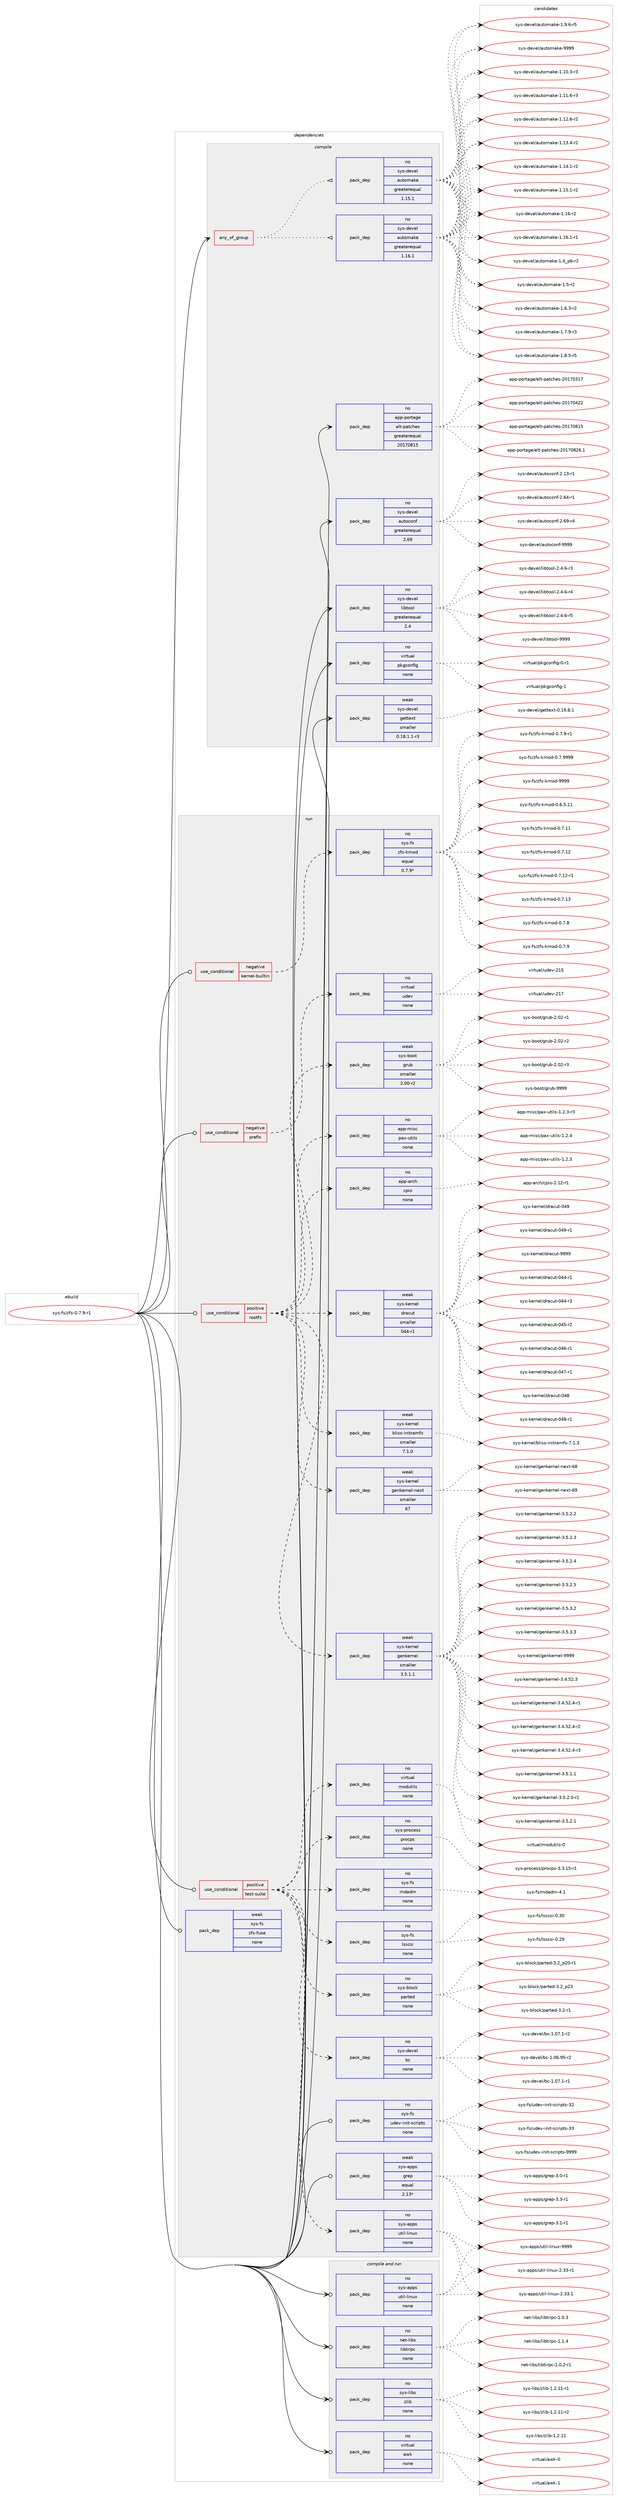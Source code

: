 digraph prolog {

# *************
# Graph options
# *************

newrank=true;
concentrate=true;
compound=true;
graph [rankdir=LR,fontname=Helvetica,fontsize=10,ranksep=1.5];#, ranksep=2.5, nodesep=0.2];
edge  [arrowhead=vee];
node  [fontname=Helvetica,fontsize=10];

# **********
# The ebuild
# **********

subgraph cluster_leftcol {
color=gray;
rank=same;
label=<<i>ebuild</i>>;
id [label="sys-fs/zfs-0.7.9-r1", color=red, width=4, href="../sys-fs/zfs-0.7.9-r1.svg"];
}

# ****************
# The dependencies
# ****************

subgraph cluster_midcol {
color=gray;
label=<<i>dependencies</i>>;
subgraph cluster_compile {
fillcolor="#eeeeee";
style=filled;
label=<<i>compile</i>>;
subgraph any27549 {
dependency1733704 [label=<<TABLE BORDER="0" CELLBORDER="1" CELLSPACING="0" CELLPADDING="4"><TR><TD CELLPADDING="10">any_of_group</TD></TR></TABLE>>, shape=none, color=red];subgraph pack1244261 {
dependency1733705 [label=<<TABLE BORDER="0" CELLBORDER="1" CELLSPACING="0" CELLPADDING="4" WIDTH="220"><TR><TD ROWSPAN="6" CELLPADDING="30">pack_dep</TD></TR><TR><TD WIDTH="110">no</TD></TR><TR><TD>sys-devel</TD></TR><TR><TD>automake</TD></TR><TR><TD>greaterequal</TD></TR><TR><TD>1.16.1</TD></TR></TABLE>>, shape=none, color=blue];
}
dependency1733704:e -> dependency1733705:w [weight=20,style="dotted",arrowhead="oinv"];
subgraph pack1244262 {
dependency1733706 [label=<<TABLE BORDER="0" CELLBORDER="1" CELLSPACING="0" CELLPADDING="4" WIDTH="220"><TR><TD ROWSPAN="6" CELLPADDING="30">pack_dep</TD></TR><TR><TD WIDTH="110">no</TD></TR><TR><TD>sys-devel</TD></TR><TR><TD>automake</TD></TR><TR><TD>greaterequal</TD></TR><TR><TD>1.15.1</TD></TR></TABLE>>, shape=none, color=blue];
}
dependency1733704:e -> dependency1733706:w [weight=20,style="dotted",arrowhead="oinv"];
}
id:e -> dependency1733704:w [weight=20,style="solid",arrowhead="vee"];
subgraph pack1244263 {
dependency1733707 [label=<<TABLE BORDER="0" CELLBORDER="1" CELLSPACING="0" CELLPADDING="4" WIDTH="220"><TR><TD ROWSPAN="6" CELLPADDING="30">pack_dep</TD></TR><TR><TD WIDTH="110">no</TD></TR><TR><TD>app-portage</TD></TR><TR><TD>elt-patches</TD></TR><TR><TD>greaterequal</TD></TR><TR><TD>20170815</TD></TR></TABLE>>, shape=none, color=blue];
}
id:e -> dependency1733707:w [weight=20,style="solid",arrowhead="vee"];
subgraph pack1244264 {
dependency1733708 [label=<<TABLE BORDER="0" CELLBORDER="1" CELLSPACING="0" CELLPADDING="4" WIDTH="220"><TR><TD ROWSPAN="6" CELLPADDING="30">pack_dep</TD></TR><TR><TD WIDTH="110">no</TD></TR><TR><TD>sys-devel</TD></TR><TR><TD>autoconf</TD></TR><TR><TD>greaterequal</TD></TR><TR><TD>2.69</TD></TR></TABLE>>, shape=none, color=blue];
}
id:e -> dependency1733708:w [weight=20,style="solid",arrowhead="vee"];
subgraph pack1244265 {
dependency1733709 [label=<<TABLE BORDER="0" CELLBORDER="1" CELLSPACING="0" CELLPADDING="4" WIDTH="220"><TR><TD ROWSPAN="6" CELLPADDING="30">pack_dep</TD></TR><TR><TD WIDTH="110">no</TD></TR><TR><TD>sys-devel</TD></TR><TR><TD>libtool</TD></TR><TR><TD>greaterequal</TD></TR><TR><TD>2.4</TD></TR></TABLE>>, shape=none, color=blue];
}
id:e -> dependency1733709:w [weight=20,style="solid",arrowhead="vee"];
subgraph pack1244266 {
dependency1733710 [label=<<TABLE BORDER="0" CELLBORDER="1" CELLSPACING="0" CELLPADDING="4" WIDTH="220"><TR><TD ROWSPAN="6" CELLPADDING="30">pack_dep</TD></TR><TR><TD WIDTH="110">no</TD></TR><TR><TD>virtual</TD></TR><TR><TD>pkgconfig</TD></TR><TR><TD>none</TD></TR><TR><TD></TD></TR></TABLE>>, shape=none, color=blue];
}
id:e -> dependency1733710:w [weight=20,style="solid",arrowhead="vee"];
subgraph pack1244267 {
dependency1733711 [label=<<TABLE BORDER="0" CELLBORDER="1" CELLSPACING="0" CELLPADDING="4" WIDTH="220"><TR><TD ROWSPAN="6" CELLPADDING="30">pack_dep</TD></TR><TR><TD WIDTH="110">weak</TD></TR><TR><TD>sys-devel</TD></TR><TR><TD>gettext</TD></TR><TR><TD>smaller</TD></TR><TR><TD>0.18.1.1-r3</TD></TR></TABLE>>, shape=none, color=blue];
}
id:e -> dependency1733711:w [weight=20,style="solid",arrowhead="vee"];
}
subgraph cluster_compileandrun {
fillcolor="#eeeeee";
style=filled;
label=<<i>compile and run</i>>;
subgraph pack1244268 {
dependency1733712 [label=<<TABLE BORDER="0" CELLBORDER="1" CELLSPACING="0" CELLPADDING="4" WIDTH="220"><TR><TD ROWSPAN="6" CELLPADDING="30">pack_dep</TD></TR><TR><TD WIDTH="110">no</TD></TR><TR><TD>net-libs</TD></TR><TR><TD>libtirpc</TD></TR><TR><TD>none</TD></TR><TR><TD></TD></TR></TABLE>>, shape=none, color=blue];
}
id:e -> dependency1733712:w [weight=20,style="solid",arrowhead="odotvee"];
subgraph pack1244269 {
dependency1733713 [label=<<TABLE BORDER="0" CELLBORDER="1" CELLSPACING="0" CELLPADDING="4" WIDTH="220"><TR><TD ROWSPAN="6" CELLPADDING="30">pack_dep</TD></TR><TR><TD WIDTH="110">no</TD></TR><TR><TD>sys-apps</TD></TR><TR><TD>util-linux</TD></TR><TR><TD>none</TD></TR><TR><TD></TD></TR></TABLE>>, shape=none, color=blue];
}
id:e -> dependency1733713:w [weight=20,style="solid",arrowhead="odotvee"];
subgraph pack1244270 {
dependency1733714 [label=<<TABLE BORDER="0" CELLBORDER="1" CELLSPACING="0" CELLPADDING="4" WIDTH="220"><TR><TD ROWSPAN="6" CELLPADDING="30">pack_dep</TD></TR><TR><TD WIDTH="110">no</TD></TR><TR><TD>sys-libs</TD></TR><TR><TD>zlib</TD></TR><TR><TD>none</TD></TR><TR><TD></TD></TR></TABLE>>, shape=none, color=blue];
}
id:e -> dependency1733714:w [weight=20,style="solid",arrowhead="odotvee"];
subgraph pack1244271 {
dependency1733715 [label=<<TABLE BORDER="0" CELLBORDER="1" CELLSPACING="0" CELLPADDING="4" WIDTH="220"><TR><TD ROWSPAN="6" CELLPADDING="30">pack_dep</TD></TR><TR><TD WIDTH="110">no</TD></TR><TR><TD>virtual</TD></TR><TR><TD>awk</TD></TR><TR><TD>none</TD></TR><TR><TD></TD></TR></TABLE>>, shape=none, color=blue];
}
id:e -> dependency1733715:w [weight=20,style="solid",arrowhead="odotvee"];
}
subgraph cluster_run {
fillcolor="#eeeeee";
style=filled;
label=<<i>run</i>>;
subgraph cond460976 {
dependency1733716 [label=<<TABLE BORDER="0" CELLBORDER="1" CELLSPACING="0" CELLPADDING="4"><TR><TD ROWSPAN="3" CELLPADDING="10">use_conditional</TD></TR><TR><TD>negative</TD></TR><TR><TD>kernel-builtin</TD></TR></TABLE>>, shape=none, color=red];
subgraph pack1244272 {
dependency1733717 [label=<<TABLE BORDER="0" CELLBORDER="1" CELLSPACING="0" CELLPADDING="4" WIDTH="220"><TR><TD ROWSPAN="6" CELLPADDING="30">pack_dep</TD></TR><TR><TD WIDTH="110">no</TD></TR><TR><TD>sys-fs</TD></TR><TR><TD>zfs-kmod</TD></TR><TR><TD>equal</TD></TR><TR><TD>0.7.9*</TD></TR></TABLE>>, shape=none, color=blue];
}
dependency1733716:e -> dependency1733717:w [weight=20,style="dashed",arrowhead="vee"];
}
id:e -> dependency1733716:w [weight=20,style="solid",arrowhead="odot"];
subgraph cond460977 {
dependency1733718 [label=<<TABLE BORDER="0" CELLBORDER="1" CELLSPACING="0" CELLPADDING="4"><TR><TD ROWSPAN="3" CELLPADDING="10">use_conditional</TD></TR><TR><TD>negative</TD></TR><TR><TD>prefix</TD></TR></TABLE>>, shape=none, color=red];
subgraph pack1244273 {
dependency1733719 [label=<<TABLE BORDER="0" CELLBORDER="1" CELLSPACING="0" CELLPADDING="4" WIDTH="220"><TR><TD ROWSPAN="6" CELLPADDING="30">pack_dep</TD></TR><TR><TD WIDTH="110">no</TD></TR><TR><TD>virtual</TD></TR><TR><TD>udev</TD></TR><TR><TD>none</TD></TR><TR><TD></TD></TR></TABLE>>, shape=none, color=blue];
}
dependency1733718:e -> dependency1733719:w [weight=20,style="dashed",arrowhead="vee"];
}
id:e -> dependency1733718:w [weight=20,style="solid",arrowhead="odot"];
subgraph cond460978 {
dependency1733720 [label=<<TABLE BORDER="0" CELLBORDER="1" CELLSPACING="0" CELLPADDING="4"><TR><TD ROWSPAN="3" CELLPADDING="10">use_conditional</TD></TR><TR><TD>positive</TD></TR><TR><TD>rootfs</TD></TR></TABLE>>, shape=none, color=red];
subgraph pack1244274 {
dependency1733721 [label=<<TABLE BORDER="0" CELLBORDER="1" CELLSPACING="0" CELLPADDING="4" WIDTH="220"><TR><TD ROWSPAN="6" CELLPADDING="30">pack_dep</TD></TR><TR><TD WIDTH="110">no</TD></TR><TR><TD>app-arch</TD></TR><TR><TD>cpio</TD></TR><TR><TD>none</TD></TR><TR><TD></TD></TR></TABLE>>, shape=none, color=blue];
}
dependency1733720:e -> dependency1733721:w [weight=20,style="dashed",arrowhead="vee"];
subgraph pack1244275 {
dependency1733722 [label=<<TABLE BORDER="0" CELLBORDER="1" CELLSPACING="0" CELLPADDING="4" WIDTH="220"><TR><TD ROWSPAN="6" CELLPADDING="30">pack_dep</TD></TR><TR><TD WIDTH="110">no</TD></TR><TR><TD>app-misc</TD></TR><TR><TD>pax-utils</TD></TR><TR><TD>none</TD></TR><TR><TD></TD></TR></TABLE>>, shape=none, color=blue];
}
dependency1733720:e -> dependency1733722:w [weight=20,style="dashed",arrowhead="vee"];
subgraph pack1244276 {
dependency1733723 [label=<<TABLE BORDER="0" CELLBORDER="1" CELLSPACING="0" CELLPADDING="4" WIDTH="220"><TR><TD ROWSPAN="6" CELLPADDING="30">pack_dep</TD></TR><TR><TD WIDTH="110">weak</TD></TR><TR><TD>sys-boot</TD></TR><TR><TD>grub</TD></TR><TR><TD>smaller</TD></TR><TR><TD>2.00-r2</TD></TR></TABLE>>, shape=none, color=blue];
}
dependency1733720:e -> dependency1733723:w [weight=20,style="dashed",arrowhead="vee"];
subgraph pack1244277 {
dependency1733724 [label=<<TABLE BORDER="0" CELLBORDER="1" CELLSPACING="0" CELLPADDING="4" WIDTH="220"><TR><TD ROWSPAN="6" CELLPADDING="30">pack_dep</TD></TR><TR><TD WIDTH="110">weak</TD></TR><TR><TD>sys-kernel</TD></TR><TR><TD>genkernel</TD></TR><TR><TD>smaller</TD></TR><TR><TD>3.5.1.1</TD></TR></TABLE>>, shape=none, color=blue];
}
dependency1733720:e -> dependency1733724:w [weight=20,style="dashed",arrowhead="vee"];
subgraph pack1244278 {
dependency1733725 [label=<<TABLE BORDER="0" CELLBORDER="1" CELLSPACING="0" CELLPADDING="4" WIDTH="220"><TR><TD ROWSPAN="6" CELLPADDING="30">pack_dep</TD></TR><TR><TD WIDTH="110">weak</TD></TR><TR><TD>sys-kernel</TD></TR><TR><TD>genkernel-next</TD></TR><TR><TD>smaller</TD></TR><TR><TD>67</TD></TR></TABLE>>, shape=none, color=blue];
}
dependency1733720:e -> dependency1733725:w [weight=20,style="dashed",arrowhead="vee"];
subgraph pack1244279 {
dependency1733726 [label=<<TABLE BORDER="0" CELLBORDER="1" CELLSPACING="0" CELLPADDING="4" WIDTH="220"><TR><TD ROWSPAN="6" CELLPADDING="30">pack_dep</TD></TR><TR><TD WIDTH="110">weak</TD></TR><TR><TD>sys-kernel</TD></TR><TR><TD>bliss-initramfs</TD></TR><TR><TD>smaller</TD></TR><TR><TD>7.1.0</TD></TR></TABLE>>, shape=none, color=blue];
}
dependency1733720:e -> dependency1733726:w [weight=20,style="dashed",arrowhead="vee"];
subgraph pack1244280 {
dependency1733727 [label=<<TABLE BORDER="0" CELLBORDER="1" CELLSPACING="0" CELLPADDING="4" WIDTH="220"><TR><TD ROWSPAN="6" CELLPADDING="30">pack_dep</TD></TR><TR><TD WIDTH="110">weak</TD></TR><TR><TD>sys-kernel</TD></TR><TR><TD>dracut</TD></TR><TR><TD>smaller</TD></TR><TR><TD>044-r1</TD></TR></TABLE>>, shape=none, color=blue];
}
dependency1733720:e -> dependency1733727:w [weight=20,style="dashed",arrowhead="vee"];
}
id:e -> dependency1733720:w [weight=20,style="solid",arrowhead="odot"];
subgraph cond460979 {
dependency1733728 [label=<<TABLE BORDER="0" CELLBORDER="1" CELLSPACING="0" CELLPADDING="4"><TR><TD ROWSPAN="3" CELLPADDING="10">use_conditional</TD></TR><TR><TD>positive</TD></TR><TR><TD>test-suite</TD></TR></TABLE>>, shape=none, color=red];
subgraph pack1244281 {
dependency1733729 [label=<<TABLE BORDER="0" CELLBORDER="1" CELLSPACING="0" CELLPADDING="4" WIDTH="220"><TR><TD ROWSPAN="6" CELLPADDING="30">pack_dep</TD></TR><TR><TD WIDTH="110">no</TD></TR><TR><TD>sys-apps</TD></TR><TR><TD>util-linux</TD></TR><TR><TD>none</TD></TR><TR><TD></TD></TR></TABLE>>, shape=none, color=blue];
}
dependency1733728:e -> dependency1733729:w [weight=20,style="dashed",arrowhead="vee"];
subgraph pack1244282 {
dependency1733730 [label=<<TABLE BORDER="0" CELLBORDER="1" CELLSPACING="0" CELLPADDING="4" WIDTH="220"><TR><TD ROWSPAN="6" CELLPADDING="30">pack_dep</TD></TR><TR><TD WIDTH="110">no</TD></TR><TR><TD>sys-devel</TD></TR><TR><TD>bc</TD></TR><TR><TD>none</TD></TR><TR><TD></TD></TR></TABLE>>, shape=none, color=blue];
}
dependency1733728:e -> dependency1733730:w [weight=20,style="dashed",arrowhead="vee"];
subgraph pack1244283 {
dependency1733731 [label=<<TABLE BORDER="0" CELLBORDER="1" CELLSPACING="0" CELLPADDING="4" WIDTH="220"><TR><TD ROWSPAN="6" CELLPADDING="30">pack_dep</TD></TR><TR><TD WIDTH="110">no</TD></TR><TR><TD>sys-block</TD></TR><TR><TD>parted</TD></TR><TR><TD>none</TD></TR><TR><TD></TD></TR></TABLE>>, shape=none, color=blue];
}
dependency1733728:e -> dependency1733731:w [weight=20,style="dashed",arrowhead="vee"];
subgraph pack1244284 {
dependency1733732 [label=<<TABLE BORDER="0" CELLBORDER="1" CELLSPACING="0" CELLPADDING="4" WIDTH="220"><TR><TD ROWSPAN="6" CELLPADDING="30">pack_dep</TD></TR><TR><TD WIDTH="110">no</TD></TR><TR><TD>sys-fs</TD></TR><TR><TD>lsscsi</TD></TR><TR><TD>none</TD></TR><TR><TD></TD></TR></TABLE>>, shape=none, color=blue];
}
dependency1733728:e -> dependency1733732:w [weight=20,style="dashed",arrowhead="vee"];
subgraph pack1244285 {
dependency1733733 [label=<<TABLE BORDER="0" CELLBORDER="1" CELLSPACING="0" CELLPADDING="4" WIDTH="220"><TR><TD ROWSPAN="6" CELLPADDING="30">pack_dep</TD></TR><TR><TD WIDTH="110">no</TD></TR><TR><TD>sys-fs</TD></TR><TR><TD>mdadm</TD></TR><TR><TD>none</TD></TR><TR><TD></TD></TR></TABLE>>, shape=none, color=blue];
}
dependency1733728:e -> dependency1733733:w [weight=20,style="dashed",arrowhead="vee"];
subgraph pack1244286 {
dependency1733734 [label=<<TABLE BORDER="0" CELLBORDER="1" CELLSPACING="0" CELLPADDING="4" WIDTH="220"><TR><TD ROWSPAN="6" CELLPADDING="30">pack_dep</TD></TR><TR><TD WIDTH="110">no</TD></TR><TR><TD>sys-process</TD></TR><TR><TD>procps</TD></TR><TR><TD>none</TD></TR><TR><TD></TD></TR></TABLE>>, shape=none, color=blue];
}
dependency1733728:e -> dependency1733734:w [weight=20,style="dashed",arrowhead="vee"];
subgraph pack1244287 {
dependency1733735 [label=<<TABLE BORDER="0" CELLBORDER="1" CELLSPACING="0" CELLPADDING="4" WIDTH="220"><TR><TD ROWSPAN="6" CELLPADDING="30">pack_dep</TD></TR><TR><TD WIDTH="110">no</TD></TR><TR><TD>virtual</TD></TR><TR><TD>modutils</TD></TR><TR><TD>none</TD></TR><TR><TD></TD></TR></TABLE>>, shape=none, color=blue];
}
dependency1733728:e -> dependency1733735:w [weight=20,style="dashed",arrowhead="vee"];
}
id:e -> dependency1733728:w [weight=20,style="solid",arrowhead="odot"];
subgraph pack1244288 {
dependency1733736 [label=<<TABLE BORDER="0" CELLBORDER="1" CELLSPACING="0" CELLPADDING="4" WIDTH="220"><TR><TD ROWSPAN="6" CELLPADDING="30">pack_dep</TD></TR><TR><TD WIDTH="110">no</TD></TR><TR><TD>sys-fs</TD></TR><TR><TD>udev-init-scripts</TD></TR><TR><TD>none</TD></TR><TR><TD></TD></TR></TABLE>>, shape=none, color=blue];
}
id:e -> dependency1733736:w [weight=20,style="solid",arrowhead="odot"];
subgraph pack1244289 {
dependency1733737 [label=<<TABLE BORDER="0" CELLBORDER="1" CELLSPACING="0" CELLPADDING="4" WIDTH="220"><TR><TD ROWSPAN="6" CELLPADDING="30">pack_dep</TD></TR><TR><TD WIDTH="110">weak</TD></TR><TR><TD>sys-apps</TD></TR><TR><TD>grep</TD></TR><TR><TD>equal</TD></TR><TR><TD>2.13*</TD></TR></TABLE>>, shape=none, color=blue];
}
id:e -> dependency1733737:w [weight=20,style="solid",arrowhead="odot"];
subgraph pack1244290 {
dependency1733738 [label=<<TABLE BORDER="0" CELLBORDER="1" CELLSPACING="0" CELLPADDING="4" WIDTH="220"><TR><TD ROWSPAN="6" CELLPADDING="30">pack_dep</TD></TR><TR><TD WIDTH="110">weak</TD></TR><TR><TD>sys-fs</TD></TR><TR><TD>zfs-fuse</TD></TR><TR><TD>none</TD></TR><TR><TD></TD></TR></TABLE>>, shape=none, color=blue];
}
id:e -> dependency1733738:w [weight=20,style="solid",arrowhead="odot"];
}
}

# **************
# The candidates
# **************

subgraph cluster_choices {
rank=same;
color=gray;
label=<<i>candidates</i>>;

subgraph choice1244261 {
color=black;
nodesep=1;
choice11512111545100101118101108479711711611110997107101454946494846514511451 [label="sys-devel/automake-1.10.3-r3", color=red, width=4,href="../sys-devel/automake-1.10.3-r3.svg"];
choice11512111545100101118101108479711711611110997107101454946494946544511451 [label="sys-devel/automake-1.11.6-r3", color=red, width=4,href="../sys-devel/automake-1.11.6-r3.svg"];
choice11512111545100101118101108479711711611110997107101454946495046544511450 [label="sys-devel/automake-1.12.6-r2", color=red, width=4,href="../sys-devel/automake-1.12.6-r2.svg"];
choice11512111545100101118101108479711711611110997107101454946495146524511450 [label="sys-devel/automake-1.13.4-r2", color=red, width=4,href="../sys-devel/automake-1.13.4-r2.svg"];
choice11512111545100101118101108479711711611110997107101454946495246494511450 [label="sys-devel/automake-1.14.1-r2", color=red, width=4,href="../sys-devel/automake-1.14.1-r2.svg"];
choice11512111545100101118101108479711711611110997107101454946495346494511450 [label="sys-devel/automake-1.15.1-r2", color=red, width=4,href="../sys-devel/automake-1.15.1-r2.svg"];
choice1151211154510010111810110847971171161111099710710145494649544511450 [label="sys-devel/automake-1.16-r2", color=red, width=4,href="../sys-devel/automake-1.16-r2.svg"];
choice11512111545100101118101108479711711611110997107101454946495446494511449 [label="sys-devel/automake-1.16.1-r1", color=red, width=4,href="../sys-devel/automake-1.16.1-r1.svg"];
choice115121115451001011181011084797117116111109971071014549465295112544511450 [label="sys-devel/automake-1.4_p6-r2", color=red, width=4,href="../sys-devel/automake-1.4_p6-r2.svg"];
choice11512111545100101118101108479711711611110997107101454946534511450 [label="sys-devel/automake-1.5-r2", color=red, width=4,href="../sys-devel/automake-1.5-r2.svg"];
choice115121115451001011181011084797117116111109971071014549465446514511450 [label="sys-devel/automake-1.6.3-r2", color=red, width=4,href="../sys-devel/automake-1.6.3-r2.svg"];
choice115121115451001011181011084797117116111109971071014549465546574511451 [label="sys-devel/automake-1.7.9-r3", color=red, width=4,href="../sys-devel/automake-1.7.9-r3.svg"];
choice115121115451001011181011084797117116111109971071014549465646534511453 [label="sys-devel/automake-1.8.5-r5", color=red, width=4,href="../sys-devel/automake-1.8.5-r5.svg"];
choice115121115451001011181011084797117116111109971071014549465746544511453 [label="sys-devel/automake-1.9.6-r5", color=red, width=4,href="../sys-devel/automake-1.9.6-r5.svg"];
choice115121115451001011181011084797117116111109971071014557575757 [label="sys-devel/automake-9999", color=red, width=4,href="../sys-devel/automake-9999.svg"];
dependency1733705:e -> choice11512111545100101118101108479711711611110997107101454946494846514511451:w [style=dotted,weight="100"];
dependency1733705:e -> choice11512111545100101118101108479711711611110997107101454946494946544511451:w [style=dotted,weight="100"];
dependency1733705:e -> choice11512111545100101118101108479711711611110997107101454946495046544511450:w [style=dotted,weight="100"];
dependency1733705:e -> choice11512111545100101118101108479711711611110997107101454946495146524511450:w [style=dotted,weight="100"];
dependency1733705:e -> choice11512111545100101118101108479711711611110997107101454946495246494511450:w [style=dotted,weight="100"];
dependency1733705:e -> choice11512111545100101118101108479711711611110997107101454946495346494511450:w [style=dotted,weight="100"];
dependency1733705:e -> choice1151211154510010111810110847971171161111099710710145494649544511450:w [style=dotted,weight="100"];
dependency1733705:e -> choice11512111545100101118101108479711711611110997107101454946495446494511449:w [style=dotted,weight="100"];
dependency1733705:e -> choice115121115451001011181011084797117116111109971071014549465295112544511450:w [style=dotted,weight="100"];
dependency1733705:e -> choice11512111545100101118101108479711711611110997107101454946534511450:w [style=dotted,weight="100"];
dependency1733705:e -> choice115121115451001011181011084797117116111109971071014549465446514511450:w [style=dotted,weight="100"];
dependency1733705:e -> choice115121115451001011181011084797117116111109971071014549465546574511451:w [style=dotted,weight="100"];
dependency1733705:e -> choice115121115451001011181011084797117116111109971071014549465646534511453:w [style=dotted,weight="100"];
dependency1733705:e -> choice115121115451001011181011084797117116111109971071014549465746544511453:w [style=dotted,weight="100"];
dependency1733705:e -> choice115121115451001011181011084797117116111109971071014557575757:w [style=dotted,weight="100"];
}
subgraph choice1244262 {
color=black;
nodesep=1;
choice11512111545100101118101108479711711611110997107101454946494846514511451 [label="sys-devel/automake-1.10.3-r3", color=red, width=4,href="../sys-devel/automake-1.10.3-r3.svg"];
choice11512111545100101118101108479711711611110997107101454946494946544511451 [label="sys-devel/automake-1.11.6-r3", color=red, width=4,href="../sys-devel/automake-1.11.6-r3.svg"];
choice11512111545100101118101108479711711611110997107101454946495046544511450 [label="sys-devel/automake-1.12.6-r2", color=red, width=4,href="../sys-devel/automake-1.12.6-r2.svg"];
choice11512111545100101118101108479711711611110997107101454946495146524511450 [label="sys-devel/automake-1.13.4-r2", color=red, width=4,href="../sys-devel/automake-1.13.4-r2.svg"];
choice11512111545100101118101108479711711611110997107101454946495246494511450 [label="sys-devel/automake-1.14.1-r2", color=red, width=4,href="../sys-devel/automake-1.14.1-r2.svg"];
choice11512111545100101118101108479711711611110997107101454946495346494511450 [label="sys-devel/automake-1.15.1-r2", color=red, width=4,href="../sys-devel/automake-1.15.1-r2.svg"];
choice1151211154510010111810110847971171161111099710710145494649544511450 [label="sys-devel/automake-1.16-r2", color=red, width=4,href="../sys-devel/automake-1.16-r2.svg"];
choice11512111545100101118101108479711711611110997107101454946495446494511449 [label="sys-devel/automake-1.16.1-r1", color=red, width=4,href="../sys-devel/automake-1.16.1-r1.svg"];
choice115121115451001011181011084797117116111109971071014549465295112544511450 [label="sys-devel/automake-1.4_p6-r2", color=red, width=4,href="../sys-devel/automake-1.4_p6-r2.svg"];
choice11512111545100101118101108479711711611110997107101454946534511450 [label="sys-devel/automake-1.5-r2", color=red, width=4,href="../sys-devel/automake-1.5-r2.svg"];
choice115121115451001011181011084797117116111109971071014549465446514511450 [label="sys-devel/automake-1.6.3-r2", color=red, width=4,href="../sys-devel/automake-1.6.3-r2.svg"];
choice115121115451001011181011084797117116111109971071014549465546574511451 [label="sys-devel/automake-1.7.9-r3", color=red, width=4,href="../sys-devel/automake-1.7.9-r3.svg"];
choice115121115451001011181011084797117116111109971071014549465646534511453 [label="sys-devel/automake-1.8.5-r5", color=red, width=4,href="../sys-devel/automake-1.8.5-r5.svg"];
choice115121115451001011181011084797117116111109971071014549465746544511453 [label="sys-devel/automake-1.9.6-r5", color=red, width=4,href="../sys-devel/automake-1.9.6-r5.svg"];
choice115121115451001011181011084797117116111109971071014557575757 [label="sys-devel/automake-9999", color=red, width=4,href="../sys-devel/automake-9999.svg"];
dependency1733706:e -> choice11512111545100101118101108479711711611110997107101454946494846514511451:w [style=dotted,weight="100"];
dependency1733706:e -> choice11512111545100101118101108479711711611110997107101454946494946544511451:w [style=dotted,weight="100"];
dependency1733706:e -> choice11512111545100101118101108479711711611110997107101454946495046544511450:w [style=dotted,weight="100"];
dependency1733706:e -> choice11512111545100101118101108479711711611110997107101454946495146524511450:w [style=dotted,weight="100"];
dependency1733706:e -> choice11512111545100101118101108479711711611110997107101454946495246494511450:w [style=dotted,weight="100"];
dependency1733706:e -> choice11512111545100101118101108479711711611110997107101454946495346494511450:w [style=dotted,weight="100"];
dependency1733706:e -> choice1151211154510010111810110847971171161111099710710145494649544511450:w [style=dotted,weight="100"];
dependency1733706:e -> choice11512111545100101118101108479711711611110997107101454946495446494511449:w [style=dotted,weight="100"];
dependency1733706:e -> choice115121115451001011181011084797117116111109971071014549465295112544511450:w [style=dotted,weight="100"];
dependency1733706:e -> choice11512111545100101118101108479711711611110997107101454946534511450:w [style=dotted,weight="100"];
dependency1733706:e -> choice115121115451001011181011084797117116111109971071014549465446514511450:w [style=dotted,weight="100"];
dependency1733706:e -> choice115121115451001011181011084797117116111109971071014549465546574511451:w [style=dotted,weight="100"];
dependency1733706:e -> choice115121115451001011181011084797117116111109971071014549465646534511453:w [style=dotted,weight="100"];
dependency1733706:e -> choice115121115451001011181011084797117116111109971071014549465746544511453:w [style=dotted,weight="100"];
dependency1733706:e -> choice115121115451001011181011084797117116111109971071014557575757:w [style=dotted,weight="100"];
}
subgraph choice1244263 {
color=black;
nodesep=1;
choice97112112451121111141169710310147101108116451129711699104101115455048495548514955 [label="app-portage/elt-patches-20170317", color=red, width=4,href="../app-portage/elt-patches-20170317.svg"];
choice97112112451121111141169710310147101108116451129711699104101115455048495548525050 [label="app-portage/elt-patches-20170422", color=red, width=4,href="../app-portage/elt-patches-20170422.svg"];
choice97112112451121111141169710310147101108116451129711699104101115455048495548564953 [label="app-portage/elt-patches-20170815", color=red, width=4,href="../app-portage/elt-patches-20170815.svg"];
choice971121124511211111411697103101471011081164511297116991041011154550484955485650544649 [label="app-portage/elt-patches-20170826.1", color=red, width=4,href="../app-portage/elt-patches-20170826.1.svg"];
dependency1733707:e -> choice97112112451121111141169710310147101108116451129711699104101115455048495548514955:w [style=dotted,weight="100"];
dependency1733707:e -> choice97112112451121111141169710310147101108116451129711699104101115455048495548525050:w [style=dotted,weight="100"];
dependency1733707:e -> choice97112112451121111141169710310147101108116451129711699104101115455048495548564953:w [style=dotted,weight="100"];
dependency1733707:e -> choice971121124511211111411697103101471011081164511297116991041011154550484955485650544649:w [style=dotted,weight="100"];
}
subgraph choice1244264 {
color=black;
nodesep=1;
choice1151211154510010111810110847971171161119911111010245504649514511449 [label="sys-devel/autoconf-2.13-r1", color=red, width=4,href="../sys-devel/autoconf-2.13-r1.svg"];
choice1151211154510010111810110847971171161119911111010245504654524511449 [label="sys-devel/autoconf-2.64-r1", color=red, width=4,href="../sys-devel/autoconf-2.64-r1.svg"];
choice1151211154510010111810110847971171161119911111010245504654574511452 [label="sys-devel/autoconf-2.69-r4", color=red, width=4,href="../sys-devel/autoconf-2.69-r4.svg"];
choice115121115451001011181011084797117116111991111101024557575757 [label="sys-devel/autoconf-9999", color=red, width=4,href="../sys-devel/autoconf-9999.svg"];
dependency1733708:e -> choice1151211154510010111810110847971171161119911111010245504649514511449:w [style=dotted,weight="100"];
dependency1733708:e -> choice1151211154510010111810110847971171161119911111010245504654524511449:w [style=dotted,weight="100"];
dependency1733708:e -> choice1151211154510010111810110847971171161119911111010245504654574511452:w [style=dotted,weight="100"];
dependency1733708:e -> choice115121115451001011181011084797117116111991111101024557575757:w [style=dotted,weight="100"];
}
subgraph choice1244265 {
color=black;
nodesep=1;
choice1151211154510010111810110847108105981161111111084550465246544511451 [label="sys-devel/libtool-2.4.6-r3", color=red, width=4,href="../sys-devel/libtool-2.4.6-r3.svg"];
choice1151211154510010111810110847108105981161111111084550465246544511452 [label="sys-devel/libtool-2.4.6-r4", color=red, width=4,href="../sys-devel/libtool-2.4.6-r4.svg"];
choice1151211154510010111810110847108105981161111111084550465246544511453 [label="sys-devel/libtool-2.4.6-r5", color=red, width=4,href="../sys-devel/libtool-2.4.6-r5.svg"];
choice1151211154510010111810110847108105981161111111084557575757 [label="sys-devel/libtool-9999", color=red, width=4,href="../sys-devel/libtool-9999.svg"];
dependency1733709:e -> choice1151211154510010111810110847108105981161111111084550465246544511451:w [style=dotted,weight="100"];
dependency1733709:e -> choice1151211154510010111810110847108105981161111111084550465246544511452:w [style=dotted,weight="100"];
dependency1733709:e -> choice1151211154510010111810110847108105981161111111084550465246544511453:w [style=dotted,weight="100"];
dependency1733709:e -> choice1151211154510010111810110847108105981161111111084557575757:w [style=dotted,weight="100"];
}
subgraph choice1244266 {
color=black;
nodesep=1;
choice11810511411611797108471121071039911111010210510345484511449 [label="virtual/pkgconfig-0-r1", color=red, width=4,href="../virtual/pkgconfig-0-r1.svg"];
choice1181051141161179710847112107103991111101021051034549 [label="virtual/pkgconfig-1", color=red, width=4,href="../virtual/pkgconfig-1.svg"];
dependency1733710:e -> choice11810511411611797108471121071039911111010210510345484511449:w [style=dotted,weight="100"];
dependency1733710:e -> choice1181051141161179710847112107103991111101021051034549:w [style=dotted,weight="100"];
}
subgraph choice1244267 {
color=black;
nodesep=1;
choice1151211154510010111810110847103101116116101120116454846495746564649 [label="sys-devel/gettext-0.19.8.1", color=red, width=4,href="../sys-devel/gettext-0.19.8.1.svg"];
dependency1733711:e -> choice1151211154510010111810110847103101116116101120116454846495746564649:w [style=dotted,weight="100"];
}
subgraph choice1244268 {
color=black;
nodesep=1;
choice11010111645108105981154710810598116105114112994549464846504511449 [label="net-libs/libtirpc-1.0.2-r1", color=red, width=4,href="../net-libs/libtirpc-1.0.2-r1.svg"];
choice1101011164510810598115471081059811610511411299454946484651 [label="net-libs/libtirpc-1.0.3", color=red, width=4,href="../net-libs/libtirpc-1.0.3.svg"];
choice1101011164510810598115471081059811610511411299454946494652 [label="net-libs/libtirpc-1.1.4", color=red, width=4,href="../net-libs/libtirpc-1.1.4.svg"];
dependency1733712:e -> choice11010111645108105981154710810598116105114112994549464846504511449:w [style=dotted,weight="100"];
dependency1733712:e -> choice1101011164510810598115471081059811610511411299454946484651:w [style=dotted,weight="100"];
dependency1733712:e -> choice1101011164510810598115471081059811610511411299454946494652:w [style=dotted,weight="100"];
}
subgraph choice1244269 {
color=black;
nodesep=1;
choice1151211154597112112115471171161051084510810511011712045504651514511449 [label="sys-apps/util-linux-2.33-r1", color=red, width=4,href="../sys-apps/util-linux-2.33-r1.svg"];
choice1151211154597112112115471171161051084510810511011712045504651514649 [label="sys-apps/util-linux-2.33.1", color=red, width=4,href="../sys-apps/util-linux-2.33.1.svg"];
choice115121115459711211211547117116105108451081051101171204557575757 [label="sys-apps/util-linux-9999", color=red, width=4,href="../sys-apps/util-linux-9999.svg"];
dependency1733713:e -> choice1151211154597112112115471171161051084510810511011712045504651514511449:w [style=dotted,weight="100"];
dependency1733713:e -> choice1151211154597112112115471171161051084510810511011712045504651514649:w [style=dotted,weight="100"];
dependency1733713:e -> choice115121115459711211211547117116105108451081051101171204557575757:w [style=dotted,weight="100"];
}
subgraph choice1244270 {
color=black;
nodesep=1;
choice1151211154510810598115471221081059845494650464949 [label="sys-libs/zlib-1.2.11", color=red, width=4,href="../sys-libs/zlib-1.2.11.svg"];
choice11512111545108105981154712210810598454946504649494511449 [label="sys-libs/zlib-1.2.11-r1", color=red, width=4,href="../sys-libs/zlib-1.2.11-r1.svg"];
choice11512111545108105981154712210810598454946504649494511450 [label="sys-libs/zlib-1.2.11-r2", color=red, width=4,href="../sys-libs/zlib-1.2.11-r2.svg"];
dependency1733714:e -> choice1151211154510810598115471221081059845494650464949:w [style=dotted,weight="100"];
dependency1733714:e -> choice11512111545108105981154712210810598454946504649494511449:w [style=dotted,weight="100"];
dependency1733714:e -> choice11512111545108105981154712210810598454946504649494511450:w [style=dotted,weight="100"];
}
subgraph choice1244271 {
color=black;
nodesep=1;
choice1181051141161179710847971191074548 [label="virtual/awk-0", color=red, width=4,href="../virtual/awk-0.svg"];
choice1181051141161179710847971191074549 [label="virtual/awk-1", color=red, width=4,href="../virtual/awk-1.svg"];
dependency1733715:e -> choice1181051141161179710847971191074548:w [style=dotted,weight="100"];
dependency1733715:e -> choice1181051141161179710847971191074549:w [style=dotted,weight="100"];
}
subgraph choice1244272 {
color=black;
nodesep=1;
choice115121115451021154712210211545107109111100454846544653464949 [label="sys-fs/zfs-kmod-0.6.5.11", color=red, width=4,href="../sys-fs/zfs-kmod-0.6.5.11.svg"];
choice11512111545102115471221021154510710911110045484655464949 [label="sys-fs/zfs-kmod-0.7.11", color=red, width=4,href="../sys-fs/zfs-kmod-0.7.11.svg"];
choice11512111545102115471221021154510710911110045484655464950 [label="sys-fs/zfs-kmod-0.7.12", color=red, width=4,href="../sys-fs/zfs-kmod-0.7.12.svg"];
choice115121115451021154712210211545107109111100454846554649504511449 [label="sys-fs/zfs-kmod-0.7.12-r1", color=red, width=4,href="../sys-fs/zfs-kmod-0.7.12-r1.svg"];
choice11512111545102115471221021154510710911110045484655464951 [label="sys-fs/zfs-kmod-0.7.13", color=red, width=4,href="../sys-fs/zfs-kmod-0.7.13.svg"];
choice115121115451021154712210211545107109111100454846554656 [label="sys-fs/zfs-kmod-0.7.8", color=red, width=4,href="../sys-fs/zfs-kmod-0.7.8.svg"];
choice115121115451021154712210211545107109111100454846554657 [label="sys-fs/zfs-kmod-0.7.9", color=red, width=4,href="../sys-fs/zfs-kmod-0.7.9.svg"];
choice1151211154510211547122102115451071091111004548465546574511449 [label="sys-fs/zfs-kmod-0.7.9-r1", color=red, width=4,href="../sys-fs/zfs-kmod-0.7.9-r1.svg"];
choice115121115451021154712210211545107109111100454846554657575757 [label="sys-fs/zfs-kmod-0.7.9999", color=red, width=4,href="../sys-fs/zfs-kmod-0.7.9999.svg"];
choice1151211154510211547122102115451071091111004557575757 [label="sys-fs/zfs-kmod-9999", color=red, width=4,href="../sys-fs/zfs-kmod-9999.svg"];
dependency1733717:e -> choice115121115451021154712210211545107109111100454846544653464949:w [style=dotted,weight="100"];
dependency1733717:e -> choice11512111545102115471221021154510710911110045484655464949:w [style=dotted,weight="100"];
dependency1733717:e -> choice11512111545102115471221021154510710911110045484655464950:w [style=dotted,weight="100"];
dependency1733717:e -> choice115121115451021154712210211545107109111100454846554649504511449:w [style=dotted,weight="100"];
dependency1733717:e -> choice11512111545102115471221021154510710911110045484655464951:w [style=dotted,weight="100"];
dependency1733717:e -> choice115121115451021154712210211545107109111100454846554656:w [style=dotted,weight="100"];
dependency1733717:e -> choice115121115451021154712210211545107109111100454846554657:w [style=dotted,weight="100"];
dependency1733717:e -> choice1151211154510211547122102115451071091111004548465546574511449:w [style=dotted,weight="100"];
dependency1733717:e -> choice115121115451021154712210211545107109111100454846554657575757:w [style=dotted,weight="100"];
dependency1733717:e -> choice1151211154510211547122102115451071091111004557575757:w [style=dotted,weight="100"];
}
subgraph choice1244273 {
color=black;
nodesep=1;
choice118105114116117971084711710010111845504953 [label="virtual/udev-215", color=red, width=4,href="../virtual/udev-215.svg"];
choice118105114116117971084711710010111845504955 [label="virtual/udev-217", color=red, width=4,href="../virtual/udev-217.svg"];
dependency1733719:e -> choice118105114116117971084711710010111845504953:w [style=dotted,weight="100"];
dependency1733719:e -> choice118105114116117971084711710010111845504955:w [style=dotted,weight="100"];
}
subgraph choice1244274 {
color=black;
nodesep=1;
choice97112112459711499104479911210511145504649504511449 [label="app-arch/cpio-2.12-r1", color=red, width=4,href="../app-arch/cpio-2.12-r1.svg"];
dependency1733721:e -> choice97112112459711499104479911210511145504649504511449:w [style=dotted,weight="100"];
}
subgraph choice1244275 {
color=black;
nodesep=1;
choice971121124510910511599471129712045117116105108115454946504651 [label="app-misc/pax-utils-1.2.3", color=red, width=4,href="../app-misc/pax-utils-1.2.3.svg"];
choice9711211245109105115994711297120451171161051081154549465046514511451 [label="app-misc/pax-utils-1.2.3-r3", color=red, width=4,href="../app-misc/pax-utils-1.2.3-r3.svg"];
choice971121124510910511599471129712045117116105108115454946504652 [label="app-misc/pax-utils-1.2.4", color=red, width=4,href="../app-misc/pax-utils-1.2.4.svg"];
dependency1733722:e -> choice971121124510910511599471129712045117116105108115454946504651:w [style=dotted,weight="100"];
dependency1733722:e -> choice9711211245109105115994711297120451171161051081154549465046514511451:w [style=dotted,weight="100"];
dependency1733722:e -> choice971121124510910511599471129712045117116105108115454946504652:w [style=dotted,weight="100"];
}
subgraph choice1244276 {
color=black;
nodesep=1;
choice1151211154598111111116471031141179845504648504511449 [label="sys-boot/grub-2.02-r1", color=red, width=4,href="../sys-boot/grub-2.02-r1.svg"];
choice1151211154598111111116471031141179845504648504511450 [label="sys-boot/grub-2.02-r2", color=red, width=4,href="../sys-boot/grub-2.02-r2.svg"];
choice1151211154598111111116471031141179845504648504511451 [label="sys-boot/grub-2.02-r3", color=red, width=4,href="../sys-boot/grub-2.02-r3.svg"];
choice115121115459811111111647103114117984557575757 [label="sys-boot/grub-9999", color=red, width=4,href="../sys-boot/grub-9999.svg"];
dependency1733723:e -> choice1151211154598111111116471031141179845504648504511449:w [style=dotted,weight="100"];
dependency1733723:e -> choice1151211154598111111116471031141179845504648504511450:w [style=dotted,weight="100"];
dependency1733723:e -> choice1151211154598111111116471031141179845504648504511451:w [style=dotted,weight="100"];
dependency1733723:e -> choice115121115459811111111647103114117984557575757:w [style=dotted,weight="100"];
}
subgraph choice1244277 {
color=black;
nodesep=1;
choice1151211154510710111411010110847103101110107101114110101108455146524653504651 [label="sys-kernel/genkernel-3.4.52.3", color=red, width=4,href="../sys-kernel/genkernel-3.4.52.3.svg"];
choice11512111545107101114110101108471031011101071011141101011084551465246535046524511449 [label="sys-kernel/genkernel-3.4.52.4-r1", color=red, width=4,href="../sys-kernel/genkernel-3.4.52.4-r1.svg"];
choice11512111545107101114110101108471031011101071011141101011084551465246535046524511450 [label="sys-kernel/genkernel-3.4.52.4-r2", color=red, width=4,href="../sys-kernel/genkernel-3.4.52.4-r2.svg"];
choice11512111545107101114110101108471031011101071011141101011084551465246535046524511451 [label="sys-kernel/genkernel-3.4.52.4-r3", color=red, width=4,href="../sys-kernel/genkernel-3.4.52.4-r3.svg"];
choice11512111545107101114110101108471031011101071011141101011084551465346494649 [label="sys-kernel/genkernel-3.5.1.1", color=red, width=4,href="../sys-kernel/genkernel-3.5.1.1.svg"];
choice115121115451071011141101011084710310111010710111411010110845514653465046484511449 [label="sys-kernel/genkernel-3.5.2.0-r1", color=red, width=4,href="../sys-kernel/genkernel-3.5.2.0-r1.svg"];
choice11512111545107101114110101108471031011101071011141101011084551465346504649 [label="sys-kernel/genkernel-3.5.2.1", color=red, width=4,href="../sys-kernel/genkernel-3.5.2.1.svg"];
choice11512111545107101114110101108471031011101071011141101011084551465346504650 [label="sys-kernel/genkernel-3.5.2.2", color=red, width=4,href="../sys-kernel/genkernel-3.5.2.2.svg"];
choice11512111545107101114110101108471031011101071011141101011084551465346504651 [label="sys-kernel/genkernel-3.5.2.3", color=red, width=4,href="../sys-kernel/genkernel-3.5.2.3.svg"];
choice11512111545107101114110101108471031011101071011141101011084551465346504652 [label="sys-kernel/genkernel-3.5.2.4", color=red, width=4,href="../sys-kernel/genkernel-3.5.2.4.svg"];
choice11512111545107101114110101108471031011101071011141101011084551465346504653 [label="sys-kernel/genkernel-3.5.2.5", color=red, width=4,href="../sys-kernel/genkernel-3.5.2.5.svg"];
choice11512111545107101114110101108471031011101071011141101011084551465346514650 [label="sys-kernel/genkernel-3.5.3.2", color=red, width=4,href="../sys-kernel/genkernel-3.5.3.2.svg"];
choice11512111545107101114110101108471031011101071011141101011084551465346514651 [label="sys-kernel/genkernel-3.5.3.3", color=red, width=4,href="../sys-kernel/genkernel-3.5.3.3.svg"];
choice11512111545107101114110101108471031011101071011141101011084557575757 [label="sys-kernel/genkernel-9999", color=red, width=4,href="../sys-kernel/genkernel-9999.svg"];
dependency1733724:e -> choice1151211154510710111411010110847103101110107101114110101108455146524653504651:w [style=dotted,weight="100"];
dependency1733724:e -> choice11512111545107101114110101108471031011101071011141101011084551465246535046524511449:w [style=dotted,weight="100"];
dependency1733724:e -> choice11512111545107101114110101108471031011101071011141101011084551465246535046524511450:w [style=dotted,weight="100"];
dependency1733724:e -> choice11512111545107101114110101108471031011101071011141101011084551465246535046524511451:w [style=dotted,weight="100"];
dependency1733724:e -> choice11512111545107101114110101108471031011101071011141101011084551465346494649:w [style=dotted,weight="100"];
dependency1733724:e -> choice115121115451071011141101011084710310111010710111411010110845514653465046484511449:w [style=dotted,weight="100"];
dependency1733724:e -> choice11512111545107101114110101108471031011101071011141101011084551465346504649:w [style=dotted,weight="100"];
dependency1733724:e -> choice11512111545107101114110101108471031011101071011141101011084551465346504650:w [style=dotted,weight="100"];
dependency1733724:e -> choice11512111545107101114110101108471031011101071011141101011084551465346504651:w [style=dotted,weight="100"];
dependency1733724:e -> choice11512111545107101114110101108471031011101071011141101011084551465346504652:w [style=dotted,weight="100"];
dependency1733724:e -> choice11512111545107101114110101108471031011101071011141101011084551465346504653:w [style=dotted,weight="100"];
dependency1733724:e -> choice11512111545107101114110101108471031011101071011141101011084551465346514650:w [style=dotted,weight="100"];
dependency1733724:e -> choice11512111545107101114110101108471031011101071011141101011084551465346514651:w [style=dotted,weight="100"];
dependency1733724:e -> choice11512111545107101114110101108471031011101071011141101011084557575757:w [style=dotted,weight="100"];
}
subgraph choice1244278 {
color=black;
nodesep=1;
choice115121115451071011141101011084710310111010710111411010110845110101120116455456 [label="sys-kernel/genkernel-next-68", color=red, width=4,href="../sys-kernel/genkernel-next-68.svg"];
choice115121115451071011141101011084710310111010710111411010110845110101120116455457 [label="sys-kernel/genkernel-next-69", color=red, width=4,href="../sys-kernel/genkernel-next-69.svg"];
dependency1733725:e -> choice115121115451071011141101011084710310111010710111411010110845110101120116455456:w [style=dotted,weight="100"];
dependency1733725:e -> choice115121115451071011141101011084710310111010710111411010110845110101120116455457:w [style=dotted,weight="100"];
}
subgraph choice1244279 {
color=black;
nodesep=1;
choice1151211154510710111411010110847981081051151154510511010511611497109102115455546494651 [label="sys-kernel/bliss-initramfs-7.1.3", color=red, width=4,href="../sys-kernel/bliss-initramfs-7.1.3.svg"];
dependency1733726:e -> choice1151211154510710111411010110847981081051151154510511010511611497109102115455546494651:w [style=dotted,weight="100"];
}
subgraph choice1244280 {
color=black;
nodesep=1;
choice11512111545107101114110101108471001149799117116454852524511449 [label="sys-kernel/dracut-044-r1", color=red, width=4,href="../sys-kernel/dracut-044-r1.svg"];
choice11512111545107101114110101108471001149799117116454852524511451 [label="sys-kernel/dracut-044-r3", color=red, width=4,href="../sys-kernel/dracut-044-r3.svg"];
choice11512111545107101114110101108471001149799117116454852534511450 [label="sys-kernel/dracut-045-r2", color=red, width=4,href="../sys-kernel/dracut-045-r2.svg"];
choice11512111545107101114110101108471001149799117116454852544511449 [label="sys-kernel/dracut-046-r1", color=red, width=4,href="../sys-kernel/dracut-046-r1.svg"];
choice11512111545107101114110101108471001149799117116454852554511449 [label="sys-kernel/dracut-047-r1", color=red, width=4,href="../sys-kernel/dracut-047-r1.svg"];
choice1151211154510710111411010110847100114979911711645485256 [label="sys-kernel/dracut-048", color=red, width=4,href="../sys-kernel/dracut-048.svg"];
choice11512111545107101114110101108471001149799117116454852564511449 [label="sys-kernel/dracut-048-r1", color=red, width=4,href="../sys-kernel/dracut-048-r1.svg"];
choice1151211154510710111411010110847100114979911711645485257 [label="sys-kernel/dracut-049", color=red, width=4,href="../sys-kernel/dracut-049.svg"];
choice11512111545107101114110101108471001149799117116454852574511449 [label="sys-kernel/dracut-049-r1", color=red, width=4,href="../sys-kernel/dracut-049-r1.svg"];
choice115121115451071011141101011084710011497991171164557575757 [label="sys-kernel/dracut-9999", color=red, width=4,href="../sys-kernel/dracut-9999.svg"];
dependency1733727:e -> choice11512111545107101114110101108471001149799117116454852524511449:w [style=dotted,weight="100"];
dependency1733727:e -> choice11512111545107101114110101108471001149799117116454852524511451:w [style=dotted,weight="100"];
dependency1733727:e -> choice11512111545107101114110101108471001149799117116454852534511450:w [style=dotted,weight="100"];
dependency1733727:e -> choice11512111545107101114110101108471001149799117116454852544511449:w [style=dotted,weight="100"];
dependency1733727:e -> choice11512111545107101114110101108471001149799117116454852554511449:w [style=dotted,weight="100"];
dependency1733727:e -> choice1151211154510710111411010110847100114979911711645485256:w [style=dotted,weight="100"];
dependency1733727:e -> choice11512111545107101114110101108471001149799117116454852564511449:w [style=dotted,weight="100"];
dependency1733727:e -> choice1151211154510710111411010110847100114979911711645485257:w [style=dotted,weight="100"];
dependency1733727:e -> choice11512111545107101114110101108471001149799117116454852574511449:w [style=dotted,weight="100"];
dependency1733727:e -> choice115121115451071011141101011084710011497991171164557575757:w [style=dotted,weight="100"];
}
subgraph choice1244281 {
color=black;
nodesep=1;
choice1151211154597112112115471171161051084510810511011712045504651514511449 [label="sys-apps/util-linux-2.33-r1", color=red, width=4,href="../sys-apps/util-linux-2.33-r1.svg"];
choice1151211154597112112115471171161051084510810511011712045504651514649 [label="sys-apps/util-linux-2.33.1", color=red, width=4,href="../sys-apps/util-linux-2.33.1.svg"];
choice115121115459711211211547117116105108451081051101171204557575757 [label="sys-apps/util-linux-9999", color=red, width=4,href="../sys-apps/util-linux-9999.svg"];
dependency1733729:e -> choice1151211154597112112115471171161051084510810511011712045504651514511449:w [style=dotted,weight="100"];
dependency1733729:e -> choice1151211154597112112115471171161051084510810511011712045504651514649:w [style=dotted,weight="100"];
dependency1733729:e -> choice115121115459711211211547117116105108451081051101171204557575757:w [style=dotted,weight="100"];
}
subgraph choice1244282 {
color=black;
nodesep=1;
choice1151211154510010111810110847989945494648544657534511450 [label="sys-devel/bc-1.06.95-r2", color=red, width=4,href="../sys-devel/bc-1.06.95-r2.svg"];
choice11512111545100101118101108479899454946485546494511449 [label="sys-devel/bc-1.07.1-r1", color=red, width=4,href="../sys-devel/bc-1.07.1-r1.svg"];
choice11512111545100101118101108479899454946485546494511450 [label="sys-devel/bc-1.07.1-r2", color=red, width=4,href="../sys-devel/bc-1.07.1-r2.svg"];
dependency1733730:e -> choice1151211154510010111810110847989945494648544657534511450:w [style=dotted,weight="100"];
dependency1733730:e -> choice11512111545100101118101108479899454946485546494511449:w [style=dotted,weight="100"];
dependency1733730:e -> choice11512111545100101118101108479899454946485546494511450:w [style=dotted,weight="100"];
}
subgraph choice1244283 {
color=black;
nodesep=1;
choice1151211154598108111991074711297114116101100455146504511449 [label="sys-block/parted-3.2-r1", color=red, width=4,href="../sys-block/parted-3.2-r1.svg"];
choice1151211154598108111991074711297114116101100455146509511250484511449 [label="sys-block/parted-3.2_p20-r1", color=red, width=4,href="../sys-block/parted-3.2_p20-r1.svg"];
choice115121115459810811199107471129711411610110045514650951125051 [label="sys-block/parted-3.2_p23", color=red, width=4,href="../sys-block/parted-3.2_p23.svg"];
dependency1733731:e -> choice1151211154598108111991074711297114116101100455146504511449:w [style=dotted,weight="100"];
dependency1733731:e -> choice1151211154598108111991074711297114116101100455146509511250484511449:w [style=dotted,weight="100"];
dependency1733731:e -> choice115121115459810811199107471129711411610110045514650951125051:w [style=dotted,weight="100"];
}
subgraph choice1244284 {
color=black;
nodesep=1;
choice1151211154510211547108115115991151054548465057 [label="sys-fs/lsscsi-0.29", color=red, width=4,href="../sys-fs/lsscsi-0.29.svg"];
choice1151211154510211547108115115991151054548465148 [label="sys-fs/lsscsi-0.30", color=red, width=4,href="../sys-fs/lsscsi-0.30.svg"];
dependency1733732:e -> choice1151211154510211547108115115991151054548465057:w [style=dotted,weight="100"];
dependency1733732:e -> choice1151211154510211547108115115991151054548465148:w [style=dotted,weight="100"];
}
subgraph choice1244285 {
color=black;
nodesep=1;
choice11512111545102115471091009710010945524649 [label="sys-fs/mdadm-4.1", color=red, width=4,href="../sys-fs/mdadm-4.1.svg"];
dependency1733733:e -> choice11512111545102115471091009710010945524649:w [style=dotted,weight="100"];
}
subgraph choice1244286 {
color=black;
nodesep=1;
choice11512111545112114111991011151154711211411199112115455146514649534511449 [label="sys-process/procps-3.3.15-r1", color=red, width=4,href="../sys-process/procps-3.3.15-r1.svg"];
dependency1733734:e -> choice11512111545112114111991011151154711211411199112115455146514649534511449:w [style=dotted,weight="100"];
}
subgraph choice1244287 {
color=black;
nodesep=1;
choice11810511411611797108471091111001171161051081154548 [label="virtual/modutils-0", color=red, width=4,href="../virtual/modutils-0.svg"];
dependency1733735:e -> choice11810511411611797108471091111001171161051081154548:w [style=dotted,weight="100"];
}
subgraph choice1244288 {
color=black;
nodesep=1;
choice1151211154510211547117100101118451051101051164511599114105112116115455150 [label="sys-fs/udev-init-scripts-32", color=red, width=4,href="../sys-fs/udev-init-scripts-32.svg"];
choice1151211154510211547117100101118451051101051164511599114105112116115455151 [label="sys-fs/udev-init-scripts-33", color=red, width=4,href="../sys-fs/udev-init-scripts-33.svg"];
choice11512111545102115471171001011184510511010511645115991141051121161154557575757 [label="sys-fs/udev-init-scripts-9999", color=red, width=4,href="../sys-fs/udev-init-scripts-9999.svg"];
dependency1733736:e -> choice1151211154510211547117100101118451051101051164511599114105112116115455150:w [style=dotted,weight="100"];
dependency1733736:e -> choice1151211154510211547117100101118451051101051164511599114105112116115455151:w [style=dotted,weight="100"];
dependency1733736:e -> choice11512111545102115471171001011184510511010511645115991141051121161154557575757:w [style=dotted,weight="100"];
}
subgraph choice1244289 {
color=black;
nodesep=1;
choice115121115459711211211547103114101112455146484511449 [label="sys-apps/grep-3.0-r1", color=red, width=4,href="../sys-apps/grep-3.0-r1.svg"];
choice115121115459711211211547103114101112455146494511449 [label="sys-apps/grep-3.1-r1", color=red, width=4,href="../sys-apps/grep-3.1-r1.svg"];
choice115121115459711211211547103114101112455146514511449 [label="sys-apps/grep-3.3-r1", color=red, width=4,href="../sys-apps/grep-3.3-r1.svg"];
dependency1733737:e -> choice115121115459711211211547103114101112455146484511449:w [style=dotted,weight="100"];
dependency1733737:e -> choice115121115459711211211547103114101112455146494511449:w [style=dotted,weight="100"];
dependency1733737:e -> choice115121115459711211211547103114101112455146514511449:w [style=dotted,weight="100"];
}
subgraph choice1244290 {
color=black;
nodesep=1;
}
}

}
